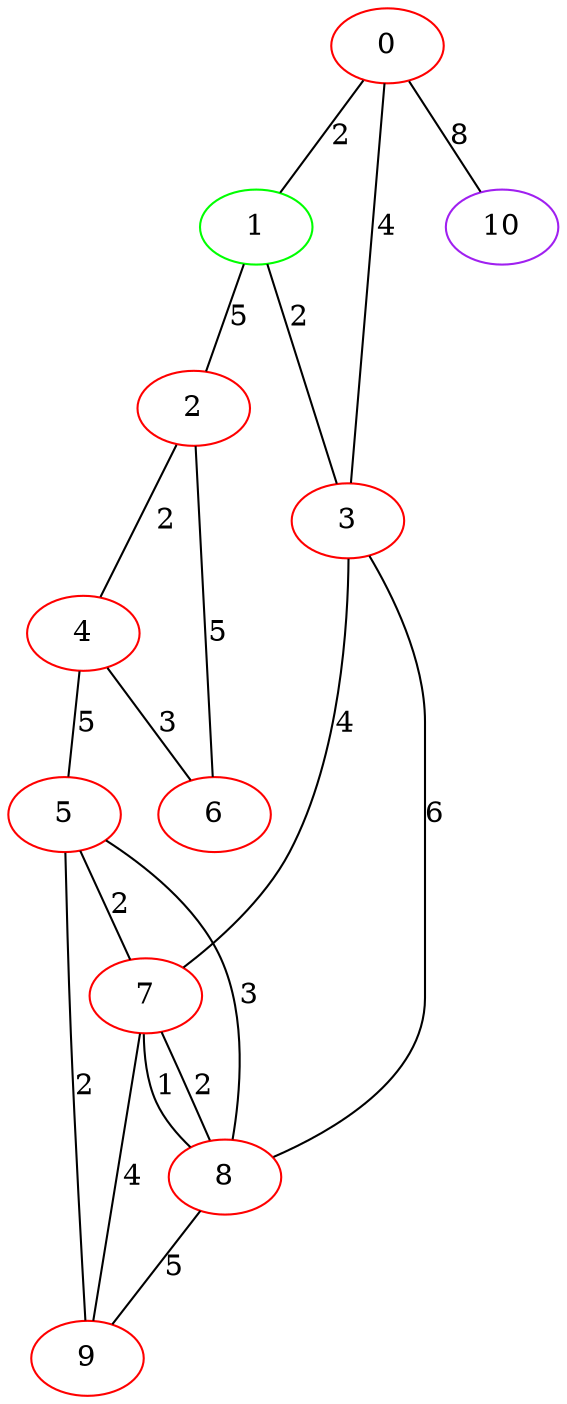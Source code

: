 graph "" {
0 [color=red, weight=1];
1 [color=green, weight=2];
2 [color=red, weight=1];
3 [color=red, weight=1];
4 [color=red, weight=1];
5 [color=red, weight=1];
6 [color=red, weight=1];
7 [color=red, weight=1];
8 [color=red, weight=1];
9 [color=red, weight=1];
10 [color=purple, weight=4];
0 -- 1  [key=0, label=2];
0 -- 10  [key=0, label=8];
0 -- 3  [key=0, label=4];
1 -- 2  [key=0, label=5];
1 -- 3  [key=0, label=2];
2 -- 4  [key=0, label=2];
2 -- 6  [key=0, label=5];
3 -- 8  [key=0, label=6];
3 -- 7  [key=0, label=4];
4 -- 5  [key=0, label=5];
4 -- 6  [key=0, label=3];
5 -- 8  [key=0, label=3];
5 -- 9  [key=0, label=2];
5 -- 7  [key=0, label=2];
7 -- 8  [key=0, label=2];
7 -- 8  [key=1, label=1];
7 -- 9  [key=0, label=4];
8 -- 9  [key=0, label=5];
}
